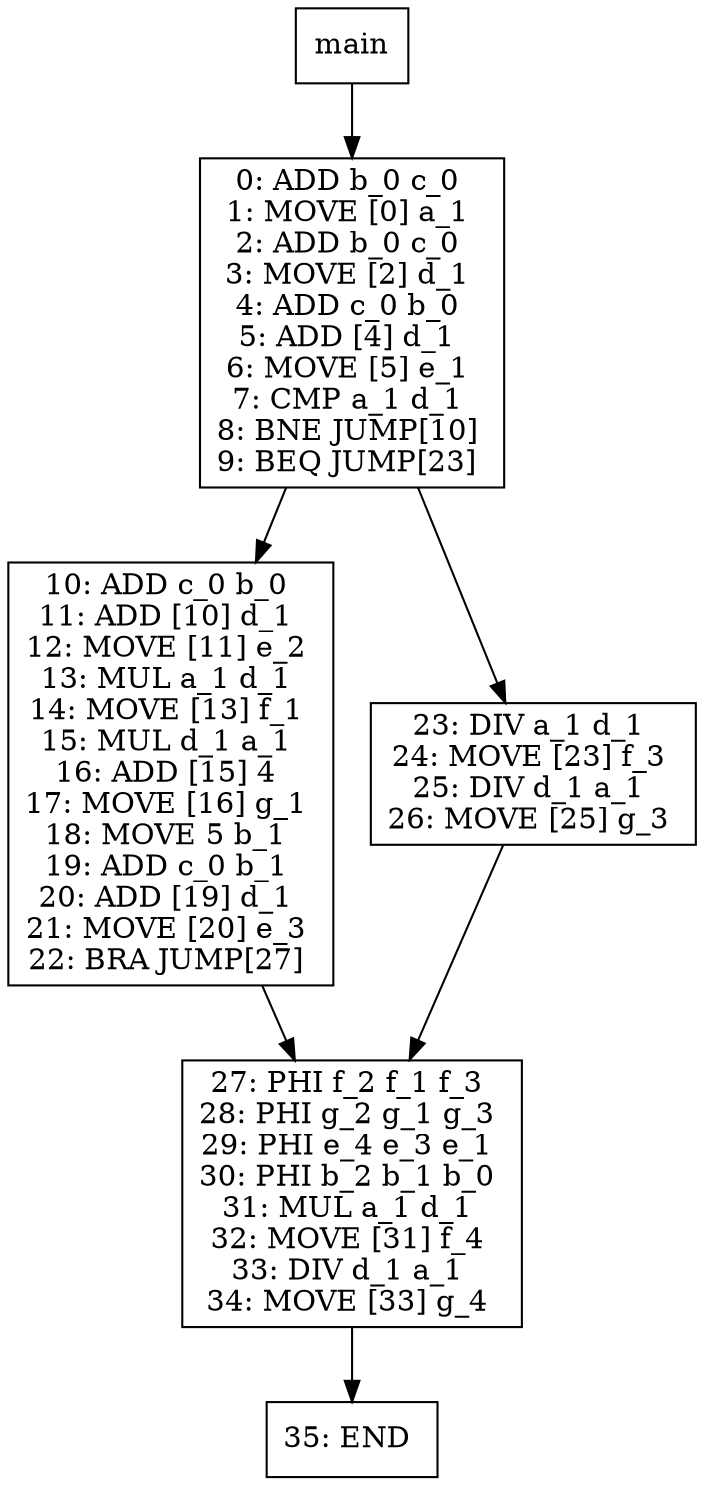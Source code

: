 digraph test025 {
node [shape=box]
1[label="main"]
1 -> 3
3[label="0: ADD b_0 c_0 
1: MOVE [0] a_1 
2: ADD b_0 c_0 
3: MOVE [2] d_1 
4: ADD c_0 b_0 
5: ADD [4] d_1 
6: MOVE [5] e_1 
7: CMP a_1 d_1 
8: BNE JUMP[10] 
9: BEQ JUMP[23] 
"]
3 -> 8
8[label="10: ADD c_0 b_0 
11: ADD [10] d_1 
12: MOVE [11] e_2 
13: MUL a_1 d_1 
14: MOVE [13] f_1 
15: MUL d_1 a_1 
16: ADD [15] 4 
17: MOVE [16] g_1 
18: MOVE 5 b_1 
19: ADD c_0 b_1 
20: ADD [19] d_1 
21: MOVE [20] e_3 
22: BRA JUMP[27] 
"]
8 -> 7
7[label="27: PHI f_2 f_1 f_3 
28: PHI g_2 g_1 g_3 
29: PHI e_4 e_3 e_1 
30: PHI b_2 b_1 b_0 
31: MUL a_1 d_1 
32: MOVE [31] f_4 
33: DIV d_1 a_1 
34: MOVE [33] g_4 
"]
7 -> 17
17[label="35: END 
"]
3 -> 13
13[label="23: DIV a_1 d_1 
24: MOVE [23] f_3 
25: DIV d_1 a_1 
26: MOVE [25] g_3 
"]
13 -> 7
}
